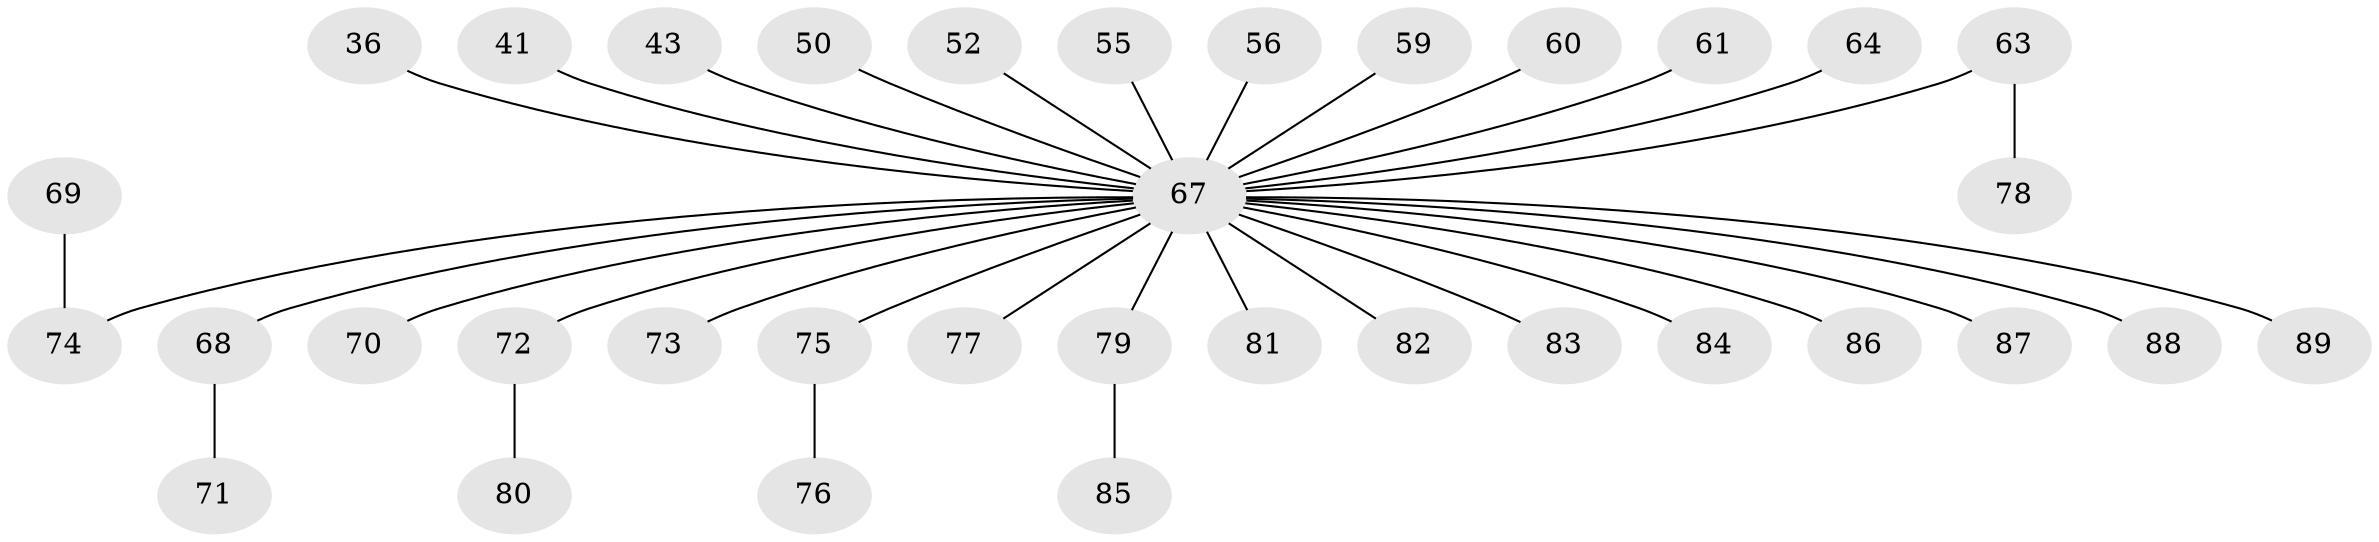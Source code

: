 // original degree distribution, {5: 0.0449438202247191, 2: 0.33707865168539325, 4: 0.0449438202247191, 9: 0.011235955056179775, 1: 0.4606741573033708, 3: 0.0898876404494382, 6: 0.011235955056179775}
// Generated by graph-tools (version 1.1) at 2025/57/03/04/25 21:57:07]
// undirected, 35 vertices, 34 edges
graph export_dot {
graph [start="1"]
  node [color=gray90,style=filled];
  36;
  41;
  43;
  50;
  52;
  55;
  56 [super="+24"];
  59;
  60 [super="+45+46"];
  61;
  63;
  64 [super="+57"];
  67 [super="+21+23+25+16+33+18+22+28+31+39+58+42+51"];
  68;
  69;
  70;
  71;
  72 [super="+20+35"];
  73;
  74 [super="+66"];
  75 [super="+53"];
  76;
  77;
  78;
  79;
  80;
  81;
  82;
  83;
  84;
  85;
  86;
  87;
  88 [super="+62"];
  89 [super="+54"];
  36 -- 67;
  41 -- 67;
  43 -- 67;
  50 -- 67;
  52 -- 67;
  55 -- 67;
  56 -- 67;
  59 -- 67;
  60 -- 67;
  61 -- 67;
  63 -- 78;
  63 -- 67;
  64 -- 67;
  67 -- 84;
  67 -- 68;
  67 -- 73;
  67 -- 79;
  67 -- 87;
  67 -- 83;
  67 -- 72;
  67 -- 81;
  67 -- 86;
  67 -- 74;
  67 -- 70;
  67 -- 77;
  67 -- 82;
  67 -- 75;
  67 -- 89;
  67 -- 88;
  68 -- 71;
  69 -- 74;
  72 -- 80;
  75 -- 76;
  79 -- 85;
}
